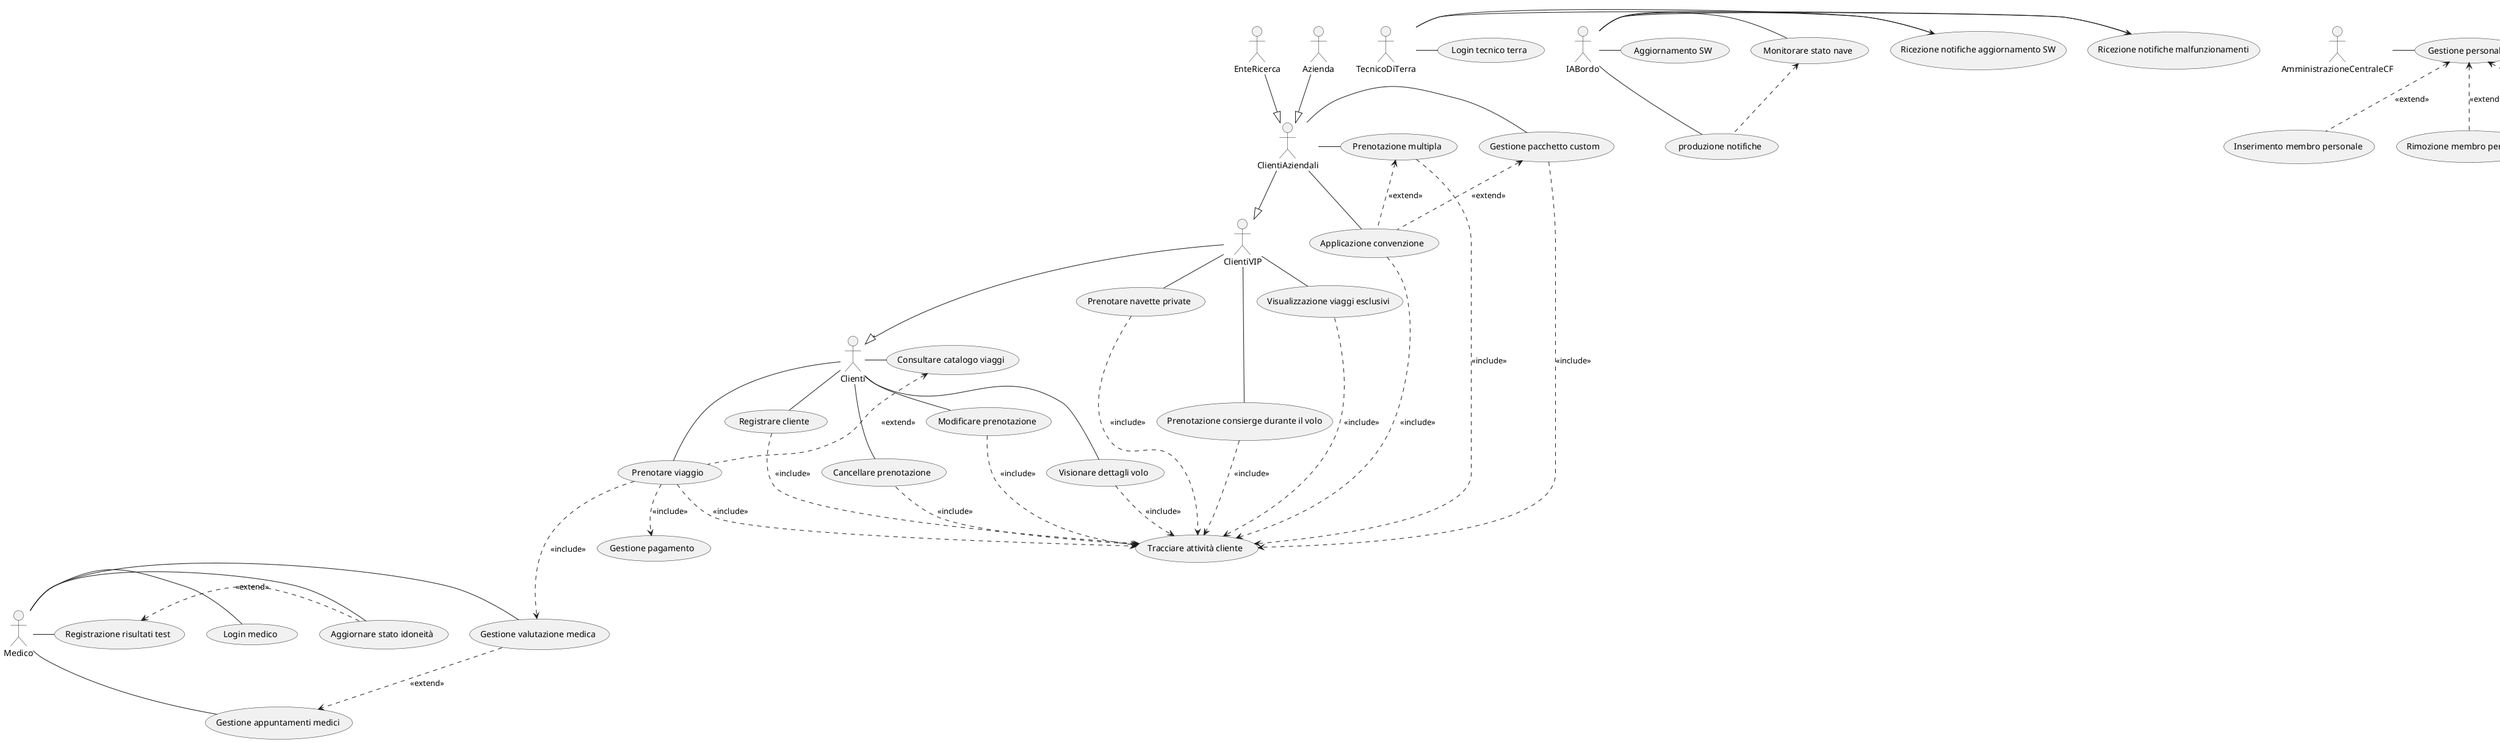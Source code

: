@startuml
top to bottom direction

:Clienti: as cl
:ClientiVIP: as VIP
:ClientiAziendali: as azCl
:EnteRicerca: as er
:Azienda: as az
:Medico: as med
:TecnicoDiTerra: as tecTerra
:IABordo: as ia
:AmministrazioneCentraleCF: as ACCF
:Pilota: as p

(Consultare catalogo viaggi) as ccv
(Registrare cliente) as regc
(Prenotare viaggio) as prenv
(Cancellare prenotazione) as cancP
(Modificare prenotazione) as modP
(Gestione pagamento) as payServ
(Gestione valutazione medica) as medCert
(Login medico) as lgMed
(Gestione appuntamenti medici) as gestAppuntamenti
(Aggiornare stato idoneità) as updateIdoneita
(Registrazione risultati test) as regRisTest
(Login tecnico terra) as lgTecTerra
''TODO: could be nice to add a note to this UC specifying a potential relationship between this a catalogue
(Visionare dettagli volo) as detVol

(Tracciare attività cliente) as trackC
(Gestione personale) as gestPers
(Inserimento membro personale) as insPers
(Rimozione membro personale) as rimPers
(Sospensione membro personale) as sosPers
(Prenotare navette private) as privNav
(Prenotazione consierge durante il volo) as assCons
(Visualizzazione viaggi esclusivi) as exTravel

(Prenotazione multipla) as multPre
(Applicazione convenzione) as conv
(Gestione pacchetto custom) as customPack

(Ricezione notifiche malfunzionamenti) as recNot
(Ricezione notifiche aggiornamento SW) as aggSW

cl - ccv
cl - regc
cl - prenv
cl - cancP
cl - modP
cl - detVol

VIP - privNav
VIP - assCons
VIP - exTravel

ccv <.. prenv : <<extend>>
multPre <.. conv : <<extend>>
customPack <.. conv : <<extend>>


regc ..> trackC : <<include>>
prenv ..> trackC : <<include>>
prenv ..> payServ : <<include>>
cancP ..> trackC : <<include>>
modP ..> trackC : <<include>>
detVol ..> trackC : <<include>>

privNav ..> trackC : <<include>>
assCons ..> trackC : <<include>>
exTravel ..> trackC : <<include>>
customPack ..> trackC : <<include>>
conv ..> trackC : <<include>>
multPre ..> trackC : <<include>>

azCl - multPre
azCl - conv
azCl - customPack

med - medCert
medCert ..> gestAppuntamenti: <<extend>>
med - lgMed
med - gestAppuntamenti
med - regRisTest
med - updateIdoneita

regRisTest <. updateIdoneita : <<extend>>

tecTerra - lgTecTerra
tecTerra - recNot
tecTerra - aggSW
ia -> recNot
ia -> aggSW

ia - (produzione notifiche)
ia - (Monitorare stato nave)
ia - (Aggiornamento SW)

(Monitorare stato nave) <.. (produzione notifiche)

ACCF - gestPers
gestPers <.. rimPers :<<extend>>
gestPers <.. sosPers :<<extend>>
gestPers <.. insPers :<<extend>>

p - (Visualizzazione missioni)
p - (Visualizzazione dati passeggeri)
p - (Compilazione report)

prenv ...> medCert : <<include>>

VIP --|> cl
az --|> azCl
er --|> azCl
azCl --|> VIP
@enduml